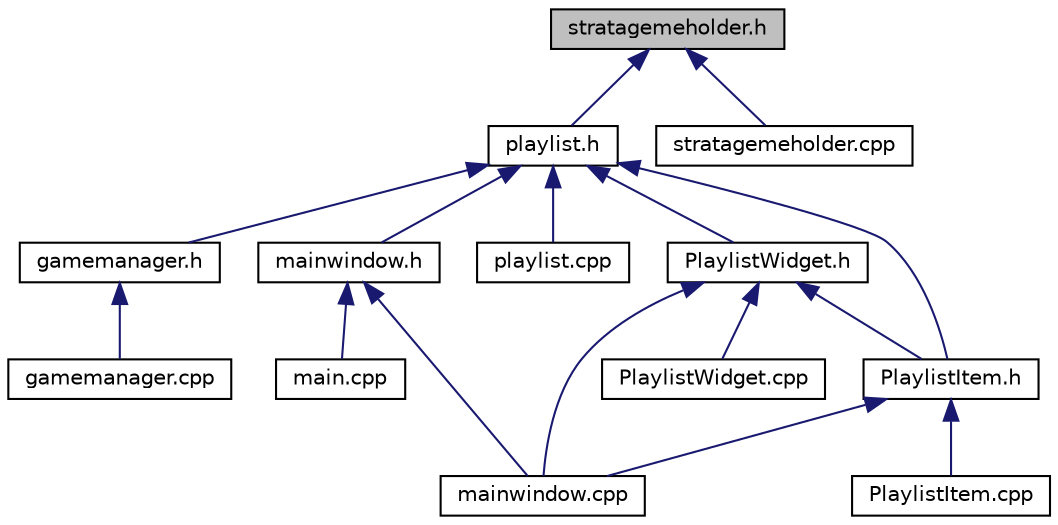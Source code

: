 digraph "stratagemeholder.h"
{
 // LATEX_PDF_SIZE
  edge [fontname="Helvetica",fontsize="10",labelfontname="Helvetica",labelfontsize="10"];
  node [fontname="Helvetica",fontsize="10",shape=record];
  Node1 [label="stratagemeholder.h",height=0.2,width=0.4,color="black", fillcolor="grey75", style="filled", fontcolor="black",tooltip="This file contains the declaration of the StratagemeHolder class and the SingletonTemplate class."];
  Node1 -> Node2 [dir="back",color="midnightblue",fontsize="10",style="solid",fontname="Helvetica"];
  Node2 [label="playlist.h",height=0.2,width=0.4,color="black", fillcolor="white", style="filled",URL="$playlist_8h_source.html",tooltip=" "];
  Node2 -> Node3 [dir="back",color="midnightblue",fontsize="10",style="solid",fontname="Helvetica"];
  Node3 [label="gamemanager.h",height=0.2,width=0.4,color="black", fillcolor="white", style="filled",URL="$gamemanager_8h_source.html",tooltip=" "];
  Node3 -> Node4 [dir="back",color="midnightblue",fontsize="10",style="solid",fontname="Helvetica"];
  Node4 [label="gamemanager.cpp",height=0.2,width=0.4,color="black", fillcolor="white", style="filled",URL="$gamemanager_8cpp.html",tooltip="Implementation file for the GameManager class."];
  Node2 -> Node5 [dir="back",color="midnightblue",fontsize="10",style="solid",fontname="Helvetica"];
  Node5 [label="mainwindow.h",height=0.2,width=0.4,color="black", fillcolor="white", style="filled",URL="$mainwindow_8h_source.html",tooltip=" "];
  Node5 -> Node6 [dir="back",color="midnightblue",fontsize="10",style="solid",fontname="Helvetica"];
  Node6 [label="main.cpp",height=0.2,width=0.4,color="black", fillcolor="white", style="filled",URL="$main_8cpp.html",tooltip="Entry point of the application."];
  Node5 -> Node7 [dir="back",color="midnightblue",fontsize="10",style="solid",fontname="Helvetica"];
  Node7 [label="mainwindow.cpp",height=0.2,width=0.4,color="black", fillcolor="white", style="filled",URL="$mainwindow_8cpp.html",tooltip="Implementation file for the MainWindow class."];
  Node2 -> Node8 [dir="back",color="midnightblue",fontsize="10",style="solid",fontname="Helvetica"];
  Node8 [label="playlist.cpp",height=0.2,width=0.4,color="black", fillcolor="white", style="filled",URL="$playlist_8cpp.html",tooltip="Implementation file for the Playlist class."];
  Node2 -> Node9 [dir="back",color="midnightblue",fontsize="10",style="solid",fontname="Helvetica"];
  Node9 [label="PlaylistItem.h",height=0.2,width=0.4,color="black", fillcolor="white", style="filled",URL="$PlaylistItem_8h.html",tooltip="This file contains the declaration of the PlaylistItem class."];
  Node9 -> Node7 [dir="back",color="midnightblue",fontsize="10",style="solid",fontname="Helvetica"];
  Node9 -> Node10 [dir="back",color="midnightblue",fontsize="10",style="solid",fontname="Helvetica"];
  Node10 [label="PlaylistItem.cpp",height=0.2,width=0.4,color="black", fillcolor="white", style="filled",URL="$PlaylistItem_8cpp.html",tooltip="Implementation file for the PlaylistItem class."];
  Node2 -> Node11 [dir="back",color="midnightblue",fontsize="10",style="solid",fontname="Helvetica"];
  Node11 [label="PlaylistWidget.h",height=0.2,width=0.4,color="black", fillcolor="white", style="filled",URL="$PlaylistWidget_8h.html",tooltip="This file contains the declaration of the PlaylistWidget class."];
  Node11 -> Node7 [dir="back",color="midnightblue",fontsize="10",style="solid",fontname="Helvetica"];
  Node11 -> Node9 [dir="back",color="midnightblue",fontsize="10",style="solid",fontname="Helvetica"];
  Node11 -> Node12 [dir="back",color="midnightblue",fontsize="10",style="solid",fontname="Helvetica"];
  Node12 [label="PlaylistWidget.cpp",height=0.2,width=0.4,color="black", fillcolor="white", style="filled",URL="$PlaylistWidget_8cpp.html",tooltip="Implementation file for the PlaylistWidget class."];
  Node1 -> Node13 [dir="back",color="midnightblue",fontsize="10",style="solid",fontname="Helvetica"];
  Node13 [label="stratagemeholder.cpp",height=0.2,width=0.4,color="black", fillcolor="white", style="filled",URL="$stratagemeholder_8cpp.html",tooltip="Implementation file for the StratagemeHolder class."];
}
